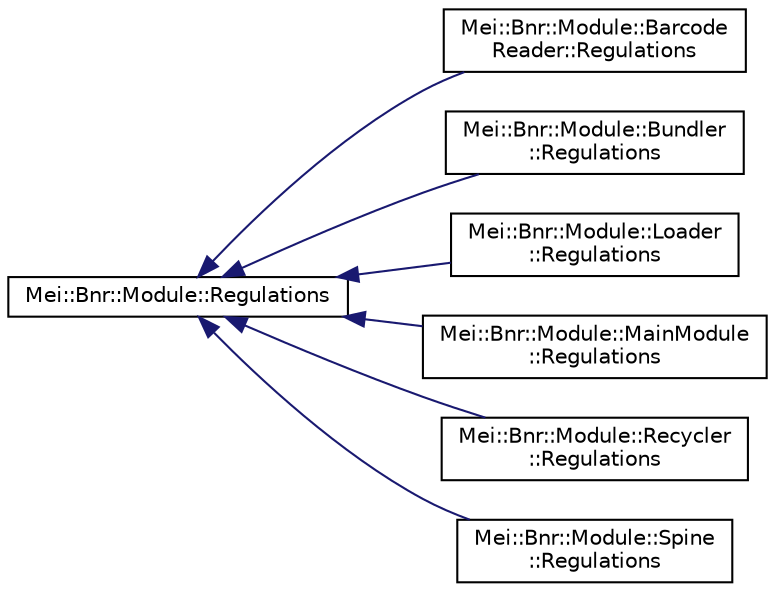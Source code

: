 digraph "Graphical Class Hierarchy"
{
  edge [fontname="Helvetica",fontsize="10",labelfontname="Helvetica",labelfontsize="10"];
  node [fontname="Helvetica",fontsize="10",shape=record];
  rankdir="LR";
  Node1 [label="Mei::Bnr::Module::Regulations",height=0.2,width=0.4,color="black", fillcolor="white", style="filled",URL="$a00120.html",tooltip="Module::Regulations "];
  Node1 -> Node2 [dir="back",color="midnightblue",fontsize="10",style="solid",fontname="Helvetica"];
  Node2 [label="Mei::Bnr::Module::Barcode\lReader::Regulations",height=0.2,width=0.4,color="black", fillcolor="white", style="filled",URL="$a00049.html",tooltip="BarcodeReader::Regulations "];
  Node1 -> Node3 [dir="back",color="midnightblue",fontsize="10",style="solid",fontname="Helvetica"];
  Node3 [label="Mei::Bnr::Module::Bundler\l::Regulations",height=0.2,width=0.4,color="black", fillcolor="white", style="filled",URL="$a00055.html",tooltip="Bundler::Regulations "];
  Node1 -> Node4 [dir="back",color="midnightblue",fontsize="10",style="solid",fontname="Helvetica"];
  Node4 [label="Mei::Bnr::Module::Loader\l::Regulations",height=0.2,width=0.4,color="black", fillcolor="white", style="filled",URL="$a00088.html",tooltip="Loader::Regulations "];
  Node1 -> Node5 [dir="back",color="midnightblue",fontsize="10",style="solid",fontname="Helvetica"];
  Node5 [label="Mei::Bnr::Module::MainModule\l::Regulations",height=0.2,width=0.4,color="black", fillcolor="white", style="filled",URL="$a00101.html",tooltip="MainModule::Regulations "];
  Node1 -> Node6 [dir="back",color="midnightblue",fontsize="10",style="solid",fontname="Helvetica"];
  Node6 [label="Mei::Bnr::Module::Recycler\l::Regulations",height=0.2,width=0.4,color="black", fillcolor="white", style="filled",URL="$a00115.html",tooltip="Recycler::Regulations "];
  Node1 -> Node7 [dir="back",color="midnightblue",fontsize="10",style="solid",fontname="Helvetica"];
  Node7 [label="Mei::Bnr::Module::Spine\l::Regulations",height=0.2,width=0.4,color="black", fillcolor="white", style="filled",URL="$a00122.html",tooltip="Spine::Regulations "];
}
